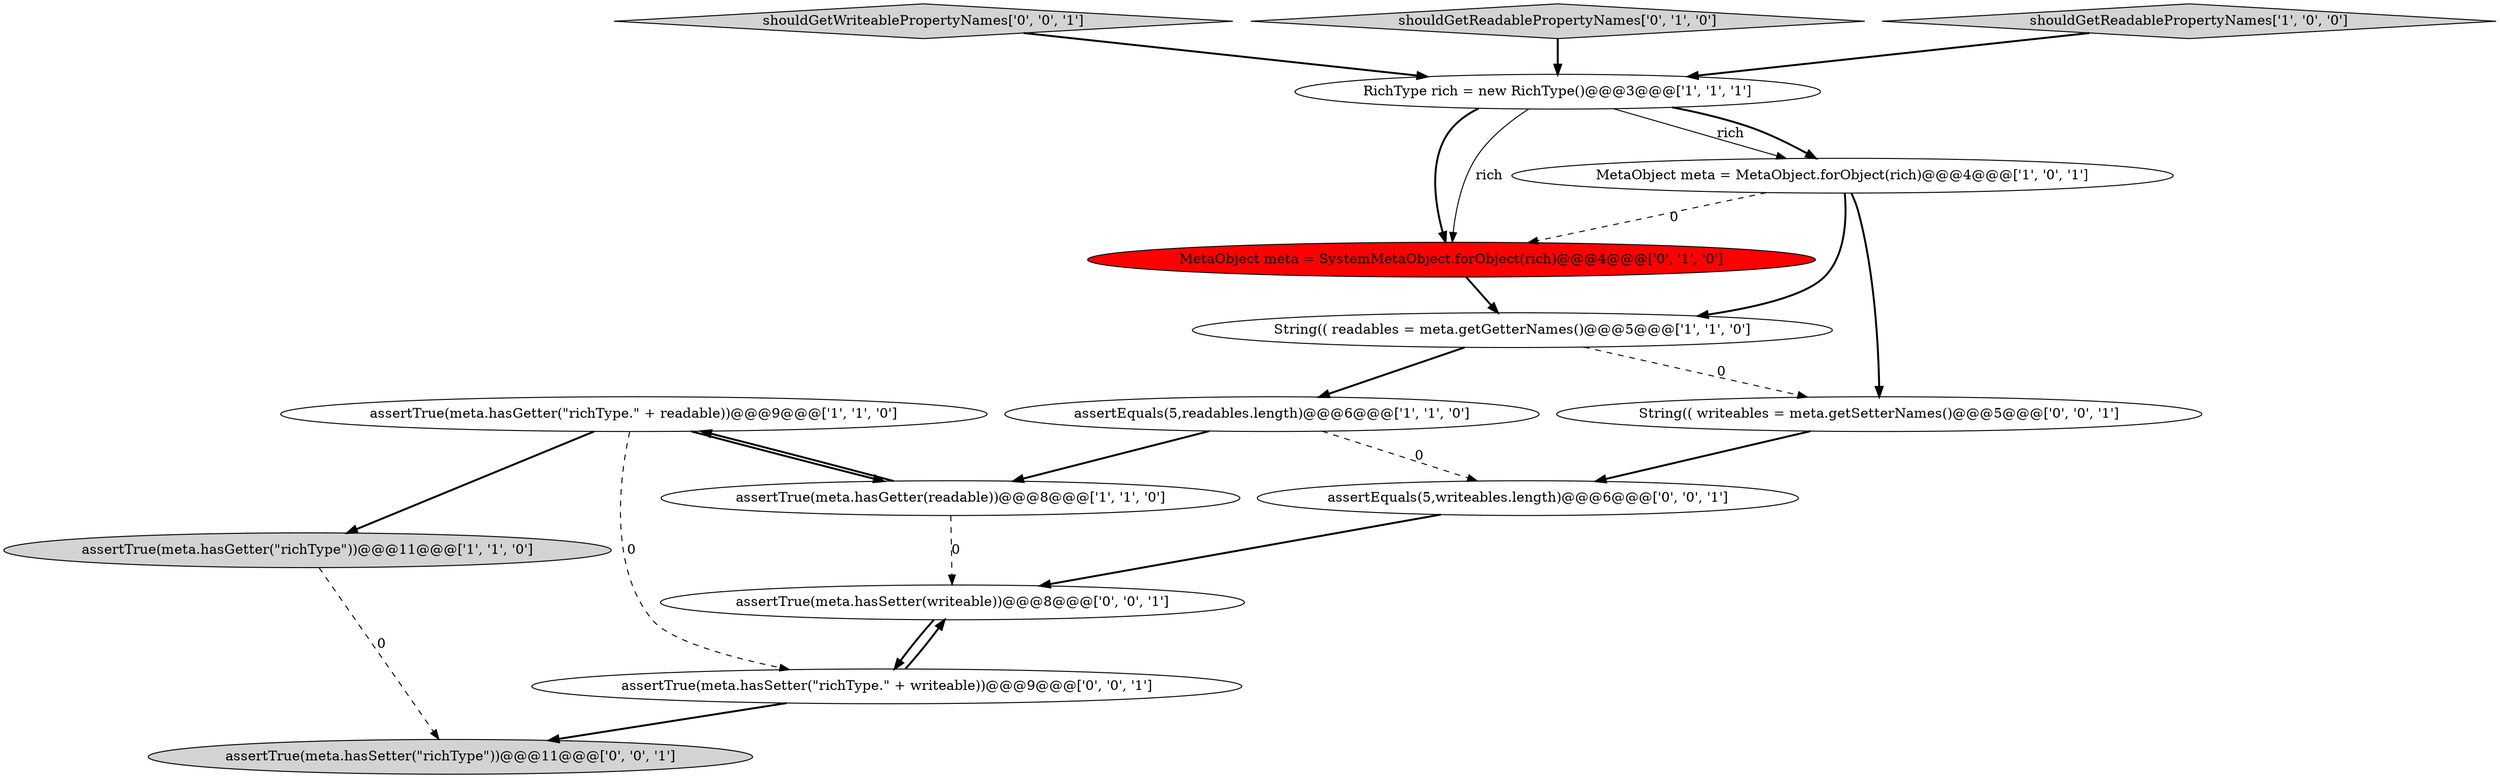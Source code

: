 digraph {
14 [style = filled, label = "assertTrue(meta.hasSetter(writeable))@@@8@@@['0', '0', '1']", fillcolor = white, shape = ellipse image = "AAA0AAABBB3BBB"];
9 [style = filled, label = "MetaObject meta = SystemMetaObject.forObject(rich)@@@4@@@['0', '1', '0']", fillcolor = red, shape = ellipse image = "AAA1AAABBB2BBB"];
10 [style = filled, label = "assertTrue(meta.hasSetter(\"richType\"))@@@11@@@['0', '0', '1']", fillcolor = lightgray, shape = ellipse image = "AAA0AAABBB3BBB"];
13 [style = filled, label = "shouldGetWriteablePropertyNames['0', '0', '1']", fillcolor = lightgray, shape = diamond image = "AAA0AAABBB3BBB"];
8 [style = filled, label = "shouldGetReadablePropertyNames['0', '1', '0']", fillcolor = lightgray, shape = diamond image = "AAA0AAABBB2BBB"];
3 [style = filled, label = "String(( readables = meta.getGetterNames()@@@5@@@['1', '1', '0']", fillcolor = white, shape = ellipse image = "AAA0AAABBB1BBB"];
7 [style = filled, label = "assertTrue(meta.hasGetter(\"richType\"))@@@11@@@['1', '1', '0']", fillcolor = lightgray, shape = ellipse image = "AAA0AAABBB1BBB"];
0 [style = filled, label = "assertEquals(5,readables.length)@@@6@@@['1', '1', '0']", fillcolor = white, shape = ellipse image = "AAA0AAABBB1BBB"];
5 [style = filled, label = "RichType rich = new RichType()@@@3@@@['1', '1', '1']", fillcolor = white, shape = ellipse image = "AAA0AAABBB1BBB"];
6 [style = filled, label = "shouldGetReadablePropertyNames['1', '0', '0']", fillcolor = lightgray, shape = diamond image = "AAA0AAABBB1BBB"];
1 [style = filled, label = "assertTrue(meta.hasGetter(readable))@@@8@@@['1', '1', '0']", fillcolor = white, shape = ellipse image = "AAA0AAABBB1BBB"];
2 [style = filled, label = "assertTrue(meta.hasGetter(\"richType.\" + readable))@@@9@@@['1', '1', '0']", fillcolor = white, shape = ellipse image = "AAA0AAABBB1BBB"];
11 [style = filled, label = "String(( writeables = meta.getSetterNames()@@@5@@@['0', '0', '1']", fillcolor = white, shape = ellipse image = "AAA0AAABBB3BBB"];
12 [style = filled, label = "assertTrue(meta.hasSetter(\"richType.\" + writeable))@@@9@@@['0', '0', '1']", fillcolor = white, shape = ellipse image = "AAA0AAABBB3BBB"];
15 [style = filled, label = "assertEquals(5,writeables.length)@@@6@@@['0', '0', '1']", fillcolor = white, shape = ellipse image = "AAA0AAABBB3BBB"];
4 [style = filled, label = "MetaObject meta = MetaObject.forObject(rich)@@@4@@@['1', '0', '1']", fillcolor = white, shape = ellipse image = "AAA0AAABBB1BBB"];
4->3 [style = bold, label=""];
5->9 [style = bold, label=""];
15->14 [style = bold, label=""];
1->14 [style = dashed, label="0"];
2->1 [style = bold, label=""];
5->4 [style = solid, label="rich"];
0->15 [style = dashed, label="0"];
5->9 [style = solid, label="rich"];
3->0 [style = bold, label=""];
11->15 [style = bold, label=""];
4->9 [style = dashed, label="0"];
6->5 [style = bold, label=""];
2->12 [style = dashed, label="0"];
12->10 [style = bold, label=""];
8->5 [style = bold, label=""];
0->1 [style = bold, label=""];
14->12 [style = bold, label=""];
5->4 [style = bold, label=""];
12->14 [style = bold, label=""];
13->5 [style = bold, label=""];
9->3 [style = bold, label=""];
7->10 [style = dashed, label="0"];
1->2 [style = bold, label=""];
2->7 [style = bold, label=""];
4->11 [style = bold, label=""];
3->11 [style = dashed, label="0"];
}
